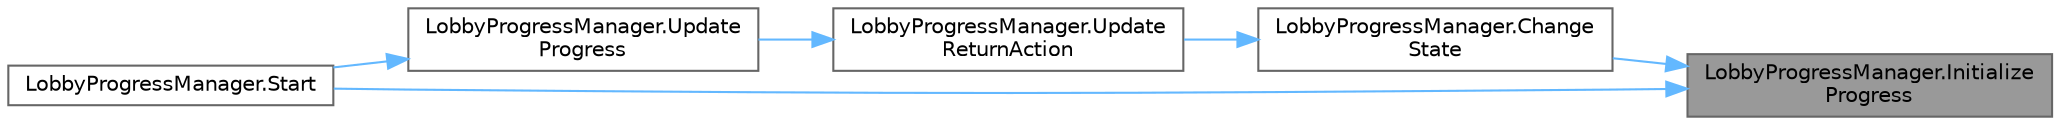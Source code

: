 digraph "LobbyProgressManager.InitializeProgress"
{
 // LATEX_PDF_SIZE
  bgcolor="transparent";
  edge [fontname=Helvetica,fontsize=10,labelfontname=Helvetica,labelfontsize=10];
  node [fontname=Helvetica,fontsize=10,shape=box,height=0.2,width=0.4];
  rankdir="RL";
  Node1 [id="Node000001",label="LobbyProgressManager.Initialize\lProgress",height=0.2,width=0.4,color="gray40", fillcolor="grey60", style="filled", fontcolor="black",tooltip=" "];
  Node1 -> Node2 [id="edge6_Node000001_Node000002",dir="back",color="steelblue1",style="solid",tooltip=" "];
  Node2 [id="Node000002",label="LobbyProgressManager.Change\lState",height=0.2,width=0.4,color="grey40", fillcolor="white", style="filled",URL="$class_lobby_progress_manager.html#a24354f1d763f7a2ef025ff8088eb2c74",tooltip=" "];
  Node2 -> Node3 [id="edge7_Node000002_Node000003",dir="back",color="steelblue1",style="solid",tooltip=" "];
  Node3 [id="Node000003",label="LobbyProgressManager.Update\lReturnAction",height=0.2,width=0.4,color="grey40", fillcolor="white", style="filled",URL="$class_lobby_progress_manager.html#ad003053fc3fa340567c9db5c89ac7424",tooltip=" "];
  Node3 -> Node4 [id="edge8_Node000003_Node000004",dir="back",color="steelblue1",style="solid",tooltip=" "];
  Node4 [id="Node000004",label="LobbyProgressManager.Update\lProgress",height=0.2,width=0.4,color="grey40", fillcolor="white", style="filled",URL="$class_lobby_progress_manager.html#a655a19f3938f5499921d06081d0e6f1e",tooltip=" "];
  Node4 -> Node5 [id="edge9_Node000004_Node000005",dir="back",color="steelblue1",style="solid",tooltip=" "];
  Node5 [id="Node000005",label="LobbyProgressManager.Start",height=0.2,width=0.4,color="grey40", fillcolor="white", style="filled",URL="$class_lobby_progress_manager.html#ab35a6cc7886beff293b357a28ba62ff7",tooltip=" "];
  Node1 -> Node5 [id="edge10_Node000001_Node000005",dir="back",color="steelblue1",style="solid",tooltip=" "];
}
